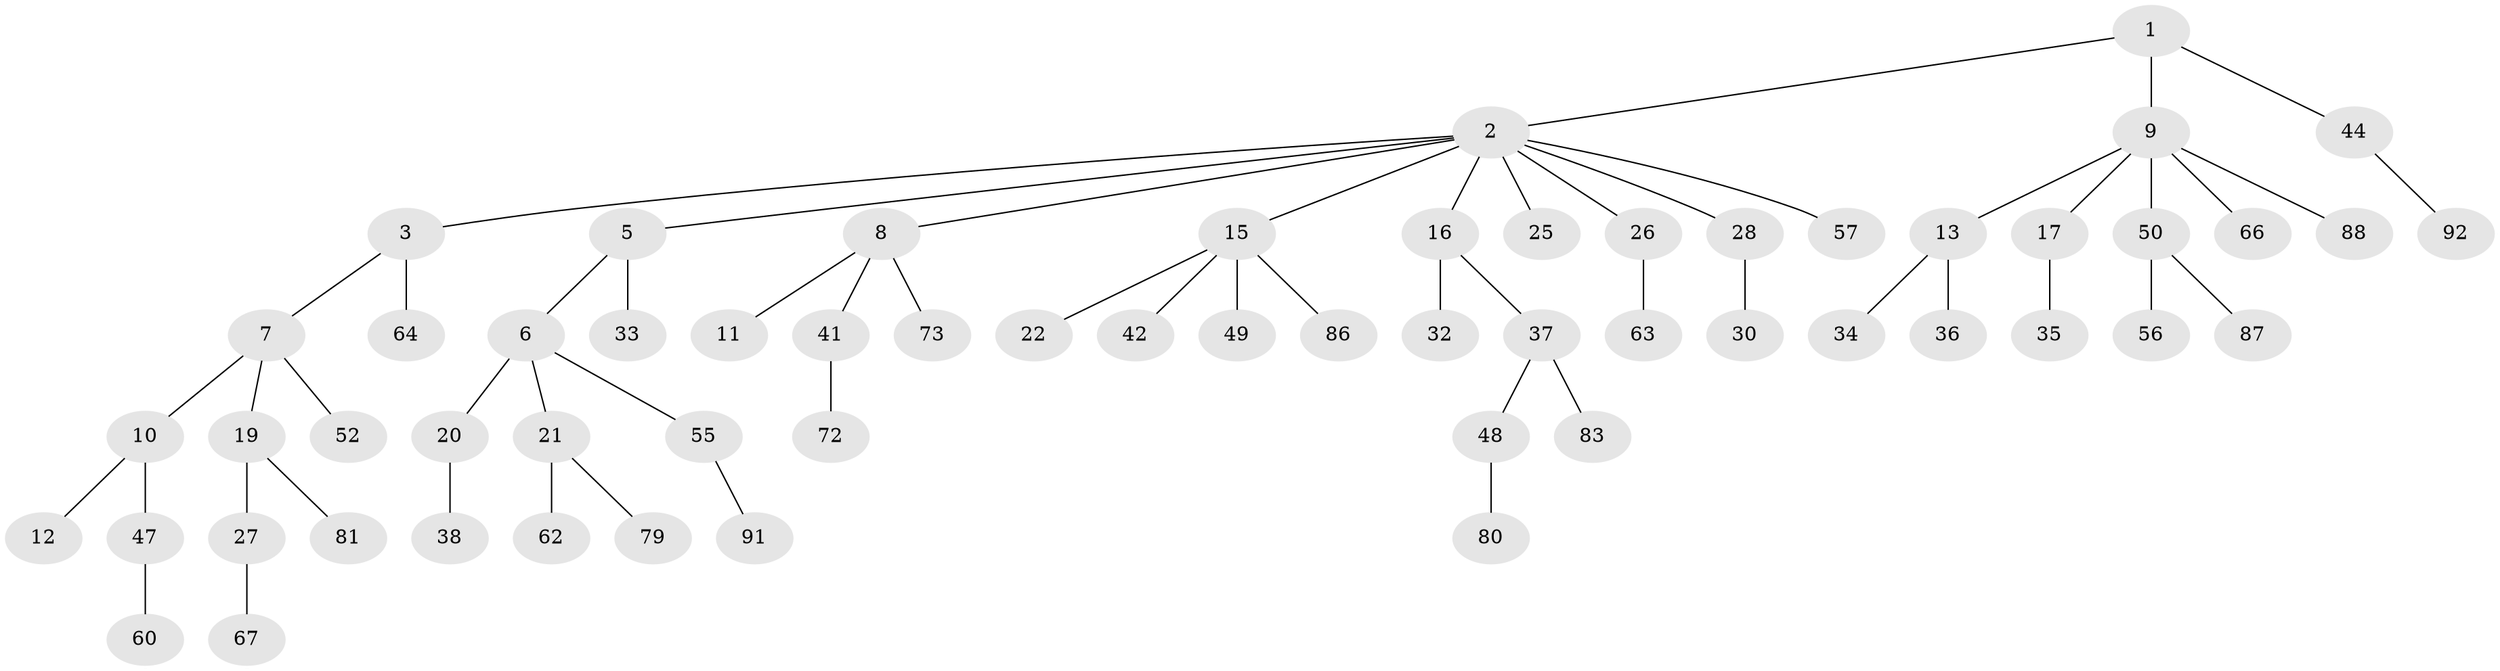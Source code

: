 // Generated by graph-tools (version 1.1) at 2025/52/02/27/25 19:52:10]
// undirected, 59 vertices, 58 edges
graph export_dot {
graph [start="1"]
  node [color=gray90,style=filled];
  1 [super="+40"];
  2 [super="+4"];
  3 [super="+24"];
  5 [super="+29"];
  6;
  7 [super="+18"];
  8 [super="+85"];
  9 [super="+14"];
  10 [super="+54"];
  11 [super="+93"];
  12;
  13 [super="+23"];
  15 [super="+31"];
  16 [super="+39"];
  17 [super="+71"];
  19 [super="+78"];
  20 [super="+43"];
  21 [super="+61"];
  22;
  25 [super="+58"];
  26;
  27;
  28 [super="+51"];
  30 [super="+59"];
  32 [super="+68"];
  33;
  34;
  35;
  36;
  37;
  38 [super="+65"];
  41 [super="+45"];
  42 [super="+46"];
  44;
  47;
  48 [super="+90"];
  49 [super="+76"];
  50 [super="+53"];
  52;
  55 [super="+77"];
  56 [super="+89"];
  57 [super="+70"];
  60 [super="+75"];
  62;
  63 [super="+69"];
  64;
  66;
  67 [super="+82"];
  72 [super="+74"];
  73;
  79;
  80;
  81;
  83 [super="+84"];
  86;
  87;
  88;
  91;
  92;
  1 -- 2;
  1 -- 9;
  1 -- 44;
  2 -- 3;
  2 -- 5;
  2 -- 15;
  2 -- 26;
  2 -- 28;
  2 -- 57;
  2 -- 8;
  2 -- 16;
  2 -- 25;
  3 -- 7;
  3 -- 64;
  5 -- 6;
  5 -- 33;
  6 -- 20;
  6 -- 21;
  6 -- 55;
  7 -- 10;
  7 -- 52;
  7 -- 19;
  8 -- 11;
  8 -- 41;
  8 -- 73;
  9 -- 13;
  9 -- 17;
  9 -- 50;
  9 -- 88;
  9 -- 66;
  10 -- 12;
  10 -- 47;
  13 -- 34;
  13 -- 36;
  15 -- 22;
  15 -- 86;
  15 -- 49;
  15 -- 42;
  16 -- 32;
  16 -- 37;
  17 -- 35;
  19 -- 27;
  19 -- 81;
  20 -- 38;
  21 -- 62;
  21 -- 79;
  26 -- 63;
  27 -- 67;
  28 -- 30;
  37 -- 48;
  37 -- 83;
  41 -- 72;
  44 -- 92;
  47 -- 60;
  48 -- 80;
  50 -- 56;
  50 -- 87;
  55 -- 91;
}
